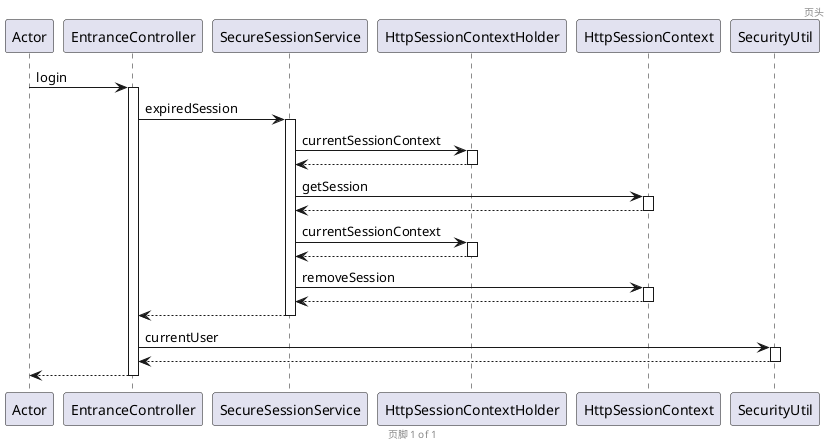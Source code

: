 @startuml
header 页头
footer 页脚 %page% of %lastpage%
participant Actor
Actor -> EntranceController : login
activate EntranceController
EntranceController -> SecureSessionService : expiredSession
activate SecureSessionService
SecureSessionService -> HttpSessionContextHolder : currentSessionContext
activate HttpSessionContextHolder
HttpSessionContextHolder --> SecureSessionService
deactivate HttpSessionContextHolder
SecureSessionService -> HttpSessionContext : getSession
activate HttpSessionContext
HttpSessionContext --> SecureSessionService
deactivate HttpSessionContext
SecureSessionService -> HttpSessionContextHolder : currentSessionContext
activate HttpSessionContextHolder
HttpSessionContextHolder --> SecureSessionService
deactivate HttpSessionContextHolder
SecureSessionService -> HttpSessionContext : removeSession
activate HttpSessionContext
HttpSessionContext --> SecureSessionService
deactivate HttpSessionContext
SecureSessionService --> EntranceController
deactivate SecureSessionService
EntranceController -> SecurityUtil : currentUser
activate SecurityUtil
SecurityUtil --> EntranceController
deactivate SecurityUtil
return

@enduml